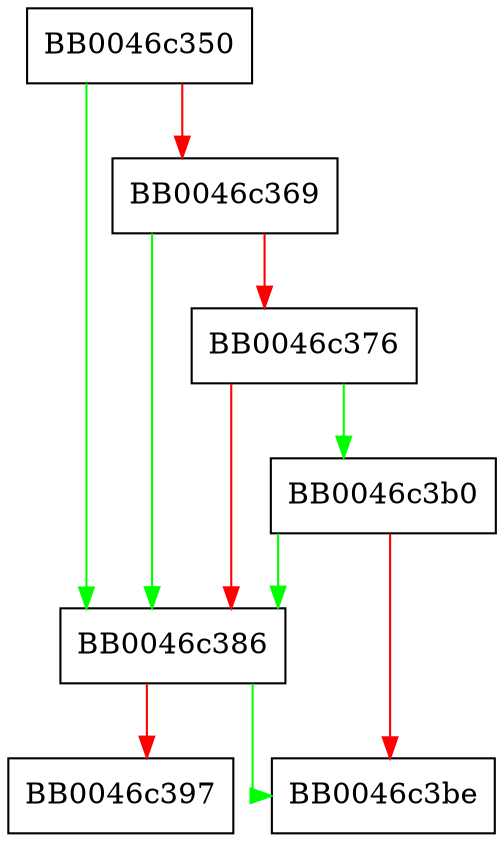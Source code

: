 digraph ui_write {
  node [shape="box"];
  graph [splines=ortho];
  BB0046c350 -> BB0046c386 [color="green"];
  BB0046c350 -> BB0046c369 [color="red"];
  BB0046c369 -> BB0046c386 [color="green"];
  BB0046c369 -> BB0046c376 [color="red"];
  BB0046c376 -> BB0046c3b0 [color="green"];
  BB0046c376 -> BB0046c386 [color="red"];
  BB0046c386 -> BB0046c3be [color="green"];
  BB0046c386 -> BB0046c397 [color="red"];
  BB0046c3b0 -> BB0046c386 [color="green"];
  BB0046c3b0 -> BB0046c3be [color="red"];
}
